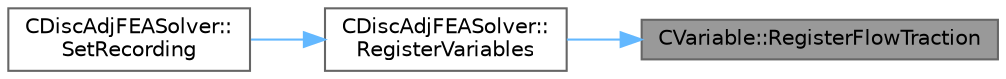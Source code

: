 digraph "CVariable::RegisterFlowTraction"
{
 // LATEX_PDF_SIZE
  bgcolor="transparent";
  edge [fontname=Helvetica,fontsize=10,labelfontname=Helvetica,labelfontsize=10];
  node [fontname=Helvetica,fontsize=10,shape=box,height=0.2,width=0.4];
  rankdir="RL";
  Node1 [id="Node000001",label="CVariable::RegisterFlowTraction",height=0.2,width=0.4,color="gray40", fillcolor="grey60", style="filled", fontcolor="black",tooltip="A virtual member."];
  Node1 -> Node2 [id="edge1_Node000001_Node000002",dir="back",color="steelblue1",style="solid",tooltip=" "];
  Node2 [id="Node000002",label="CDiscAdjFEASolver::\lRegisterVariables",height=0.2,width=0.4,color="grey40", fillcolor="white", style="filled",URL="$classCDiscAdjFEASolver.html#a408757f23c8df6ad6a933589d4ad90de",tooltip="A virtual member."];
  Node2 -> Node3 [id="edge2_Node000002_Node000003",dir="back",color="steelblue1",style="solid",tooltip=" "];
  Node3 [id="Node000003",label="CDiscAdjFEASolver::\lSetRecording",height=0.2,width=0.4,color="grey40", fillcolor="white", style="filled",URL="$classCDiscAdjFEASolver.html#af6f6154052ec13caf87066b1abd82617",tooltip="Prepare the solver for a new recording."];
}
